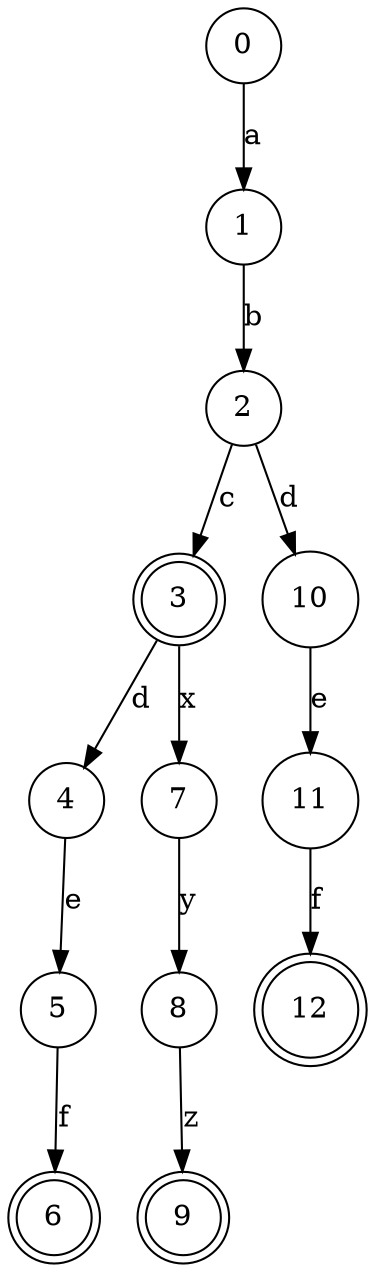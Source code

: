 digraph trie { 
	rankdir="TB"; 
	node [shape = "circle"];
	0 -> 1 [label = a];
	1 -> 2 [label = b];
	2 -> 3 [label = c];
	2 -> 10 [label = d];
	3 [shape = doublecircle];
	3 -> 4 [label = d];
	3 -> 7 [label = x];
	4 -> 5 [label = e];
	5 -> 6 [label = f];
	6 [shape = doublecircle];
	7 -> 8 [label = y];
	8 -> 9 [label = z];
	9 [shape = doublecircle];
	10 -> 11 [label = e];
	11 -> 12 [label = f];
	12 [shape = doublecircle];
}